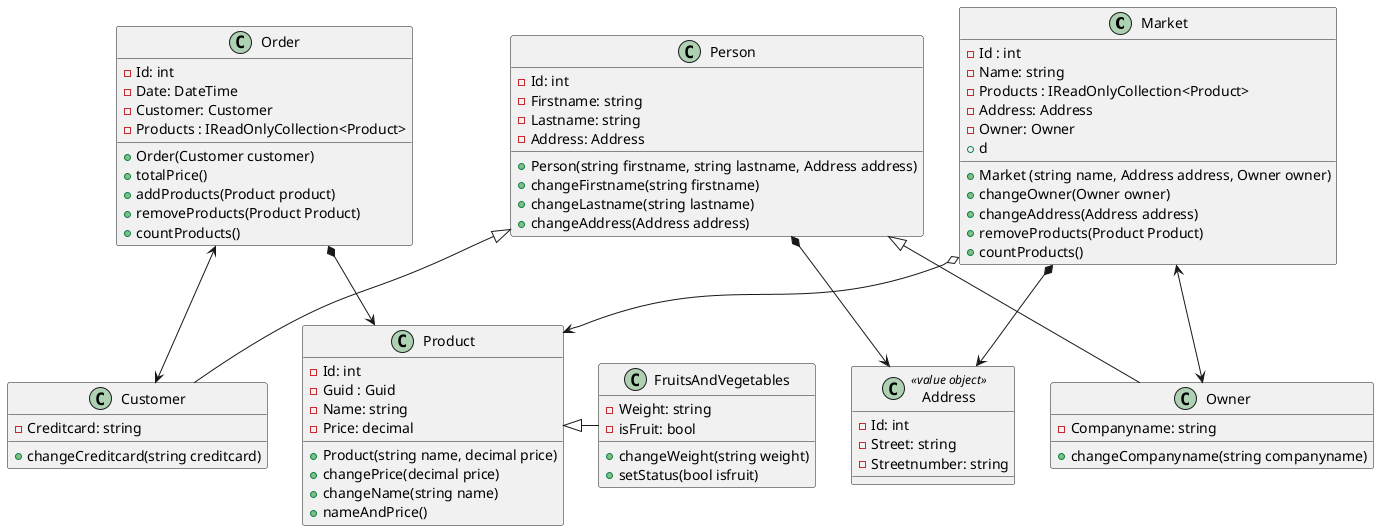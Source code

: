 @startuml
class Market
{
- Id : int 
- Name: string
- Products : IReadOnlyCollection<Product>
- Address: Address
- Owner: Owner
+ Market (string name, Address address, Owner owner)
+ changeOwner(Owner owner)
+ changeAddress(Address address)
+ d
+ removeProducts(Product Product)
+ countProducts()
}

class Person{
    - Id: int
    - Firstname: string
    - Lastname: string
    - Address: Address
    + Person(string firstname, string lastname, Address address)
    + changeFirstname(string firstname)
    + changeLastname(string lastname)
    + changeAddress(Address address)
}

class Customer{
    - Creditcard: string
    + changeCreditcard(string creditcard)
}
class Owner{
    - Companyname: string
    + changeCompanyname(string companyname)
}
class Address <<value object>>{
    - Id: int
    - Street: string
    - Streetnumber: string
    
}
class Product{
    - Id: int
    - Guid : Guid
    - Name: string
    - Price: decimal
    + Product(string name, decimal price)
    + changePrice(decimal price)
    + changeName(string name)
    + nameAndPrice()
}
class FruitsAndVegetables{
    - Weight: string
    - isFruit: bool
    + changeWeight(string weight)
    + setStatus(bool isfruit)
}

class Order{
    - Id: int
    - Date: DateTime
    - Customer: Customer
    - Products : IReadOnlyCollection<Product>
    + Order(Customer customer)
    + totalPrice()
    + addProducts(Product product)
    + removeProducts(Product Product)
    + countProducts()
}


Owner -up-|> Person
FruitsAndVegetables -up|> Product
Customer -up-|> Person
Market o--> Product
Market <--> Owner
Order <--> Customer
Order *--> Product
Person *--> Address
Market *--> Address
@enduml